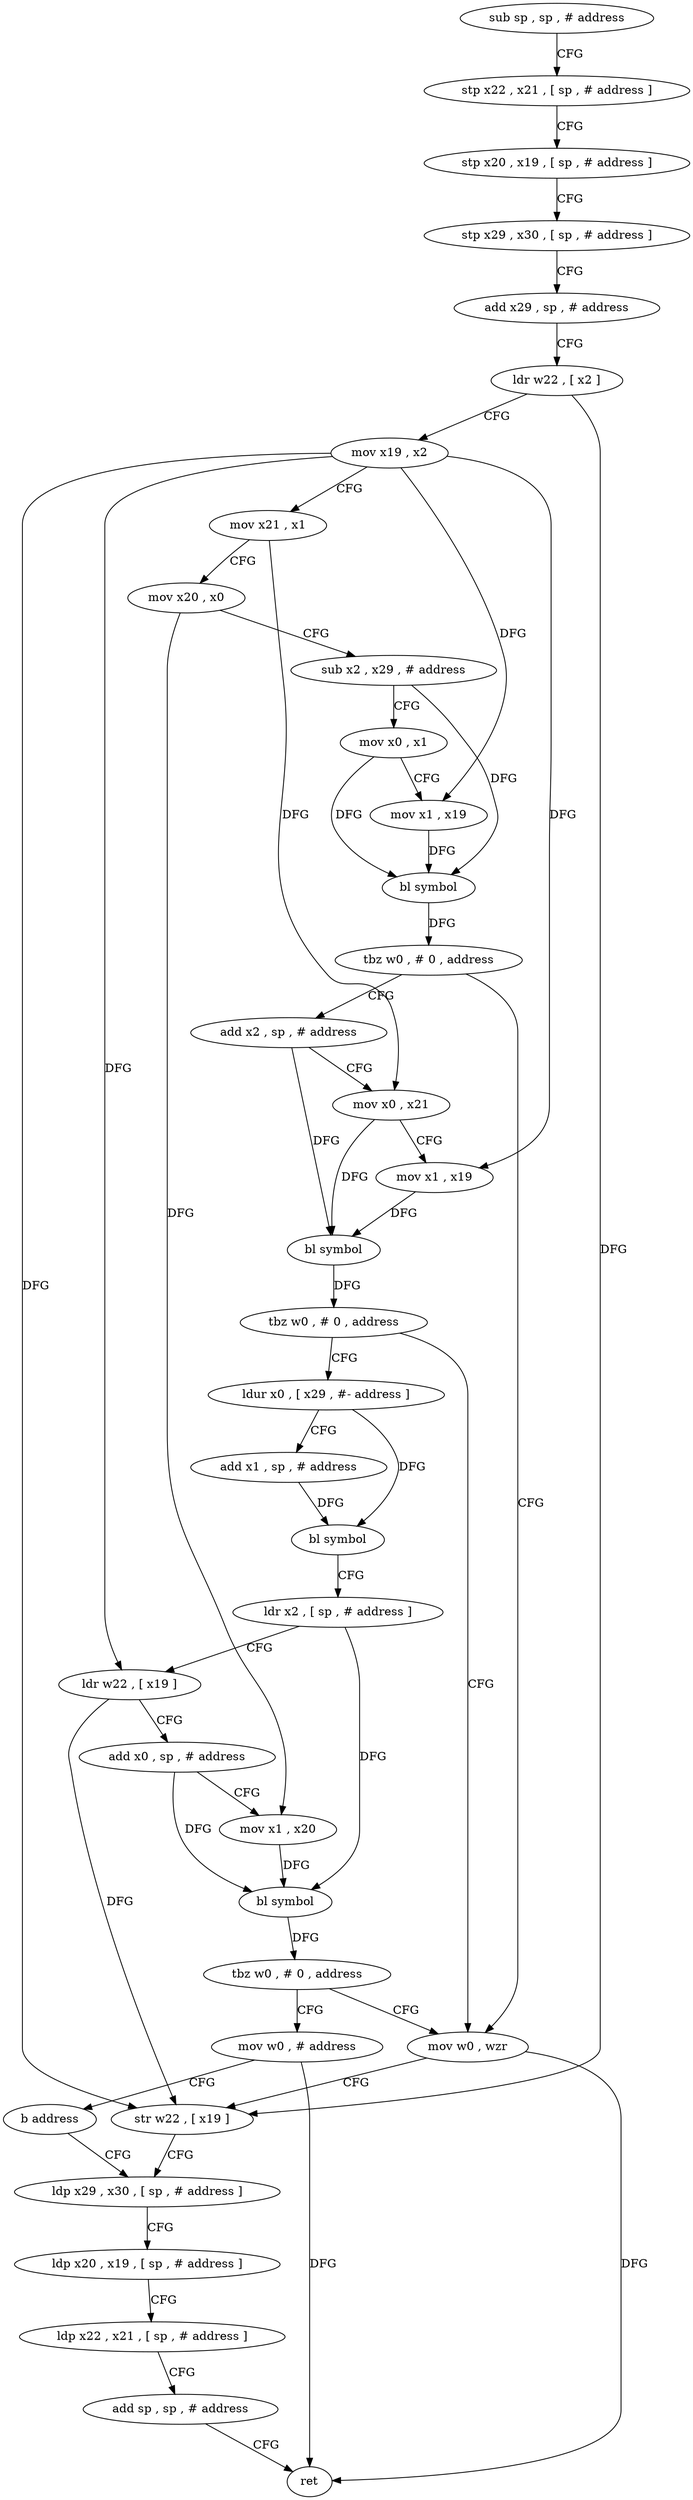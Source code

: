digraph "func" {
"4245956" [label = "sub sp , sp , # address" ]
"4245960" [label = "stp x22 , x21 , [ sp , # address ]" ]
"4245964" [label = "stp x20 , x19 , [ sp , # address ]" ]
"4245968" [label = "stp x29 , x30 , [ sp , # address ]" ]
"4245972" [label = "add x29 , sp , # address" ]
"4245976" [label = "ldr w22 , [ x2 ]" ]
"4245980" [label = "mov x19 , x2" ]
"4245984" [label = "mov x21 , x1" ]
"4245988" [label = "mov x20 , x0" ]
"4245992" [label = "sub x2 , x29 , # address" ]
"4245996" [label = "mov x0 , x1" ]
"4246000" [label = "mov x1 , x19" ]
"4246004" [label = "bl symbol" ]
"4246008" [label = "tbz w0 , # 0 , address" ]
"4246076" [label = "mov w0 , wzr" ]
"4246012" [label = "add x2 , sp , # address" ]
"4246080" [label = "str w22 , [ x19 ]" ]
"4246084" [label = "ldp x29 , x30 , [ sp , # address ]" ]
"4246016" [label = "mov x0 , x21" ]
"4246020" [label = "mov x1 , x19" ]
"4246024" [label = "bl symbol" ]
"4246028" [label = "tbz w0 , # 0 , address" ]
"4246032" [label = "ldur x0 , [ x29 , #- address ]" ]
"4246036" [label = "add x1 , sp , # address" ]
"4246040" [label = "bl symbol" ]
"4246044" [label = "ldr x2 , [ sp , # address ]" ]
"4246048" [label = "ldr w22 , [ x19 ]" ]
"4246052" [label = "add x0 , sp , # address" ]
"4246056" [label = "mov x1 , x20" ]
"4246060" [label = "bl symbol" ]
"4246064" [label = "tbz w0 , # 0 , address" ]
"4246068" [label = "mov w0 , # address" ]
"4246072" [label = "b address" ]
"4246088" [label = "ldp x20 , x19 , [ sp , # address ]" ]
"4246092" [label = "ldp x22 , x21 , [ sp , # address ]" ]
"4246096" [label = "add sp , sp , # address" ]
"4246100" [label = "ret" ]
"4245956" -> "4245960" [ label = "CFG" ]
"4245960" -> "4245964" [ label = "CFG" ]
"4245964" -> "4245968" [ label = "CFG" ]
"4245968" -> "4245972" [ label = "CFG" ]
"4245972" -> "4245976" [ label = "CFG" ]
"4245976" -> "4245980" [ label = "CFG" ]
"4245976" -> "4246080" [ label = "DFG" ]
"4245980" -> "4245984" [ label = "CFG" ]
"4245980" -> "4246000" [ label = "DFG" ]
"4245980" -> "4246080" [ label = "DFG" ]
"4245980" -> "4246020" [ label = "DFG" ]
"4245980" -> "4246048" [ label = "DFG" ]
"4245984" -> "4245988" [ label = "CFG" ]
"4245984" -> "4246016" [ label = "DFG" ]
"4245988" -> "4245992" [ label = "CFG" ]
"4245988" -> "4246056" [ label = "DFG" ]
"4245992" -> "4245996" [ label = "CFG" ]
"4245992" -> "4246004" [ label = "DFG" ]
"4245996" -> "4246000" [ label = "CFG" ]
"4245996" -> "4246004" [ label = "DFG" ]
"4246000" -> "4246004" [ label = "DFG" ]
"4246004" -> "4246008" [ label = "DFG" ]
"4246008" -> "4246076" [ label = "CFG" ]
"4246008" -> "4246012" [ label = "CFG" ]
"4246076" -> "4246080" [ label = "CFG" ]
"4246076" -> "4246100" [ label = "DFG" ]
"4246012" -> "4246016" [ label = "CFG" ]
"4246012" -> "4246024" [ label = "DFG" ]
"4246080" -> "4246084" [ label = "CFG" ]
"4246084" -> "4246088" [ label = "CFG" ]
"4246016" -> "4246020" [ label = "CFG" ]
"4246016" -> "4246024" [ label = "DFG" ]
"4246020" -> "4246024" [ label = "DFG" ]
"4246024" -> "4246028" [ label = "DFG" ]
"4246028" -> "4246076" [ label = "CFG" ]
"4246028" -> "4246032" [ label = "CFG" ]
"4246032" -> "4246036" [ label = "CFG" ]
"4246032" -> "4246040" [ label = "DFG" ]
"4246036" -> "4246040" [ label = "DFG" ]
"4246040" -> "4246044" [ label = "CFG" ]
"4246044" -> "4246048" [ label = "CFG" ]
"4246044" -> "4246060" [ label = "DFG" ]
"4246048" -> "4246052" [ label = "CFG" ]
"4246048" -> "4246080" [ label = "DFG" ]
"4246052" -> "4246056" [ label = "CFG" ]
"4246052" -> "4246060" [ label = "DFG" ]
"4246056" -> "4246060" [ label = "DFG" ]
"4246060" -> "4246064" [ label = "DFG" ]
"4246064" -> "4246076" [ label = "CFG" ]
"4246064" -> "4246068" [ label = "CFG" ]
"4246068" -> "4246072" [ label = "CFG" ]
"4246068" -> "4246100" [ label = "DFG" ]
"4246072" -> "4246084" [ label = "CFG" ]
"4246088" -> "4246092" [ label = "CFG" ]
"4246092" -> "4246096" [ label = "CFG" ]
"4246096" -> "4246100" [ label = "CFG" ]
}
